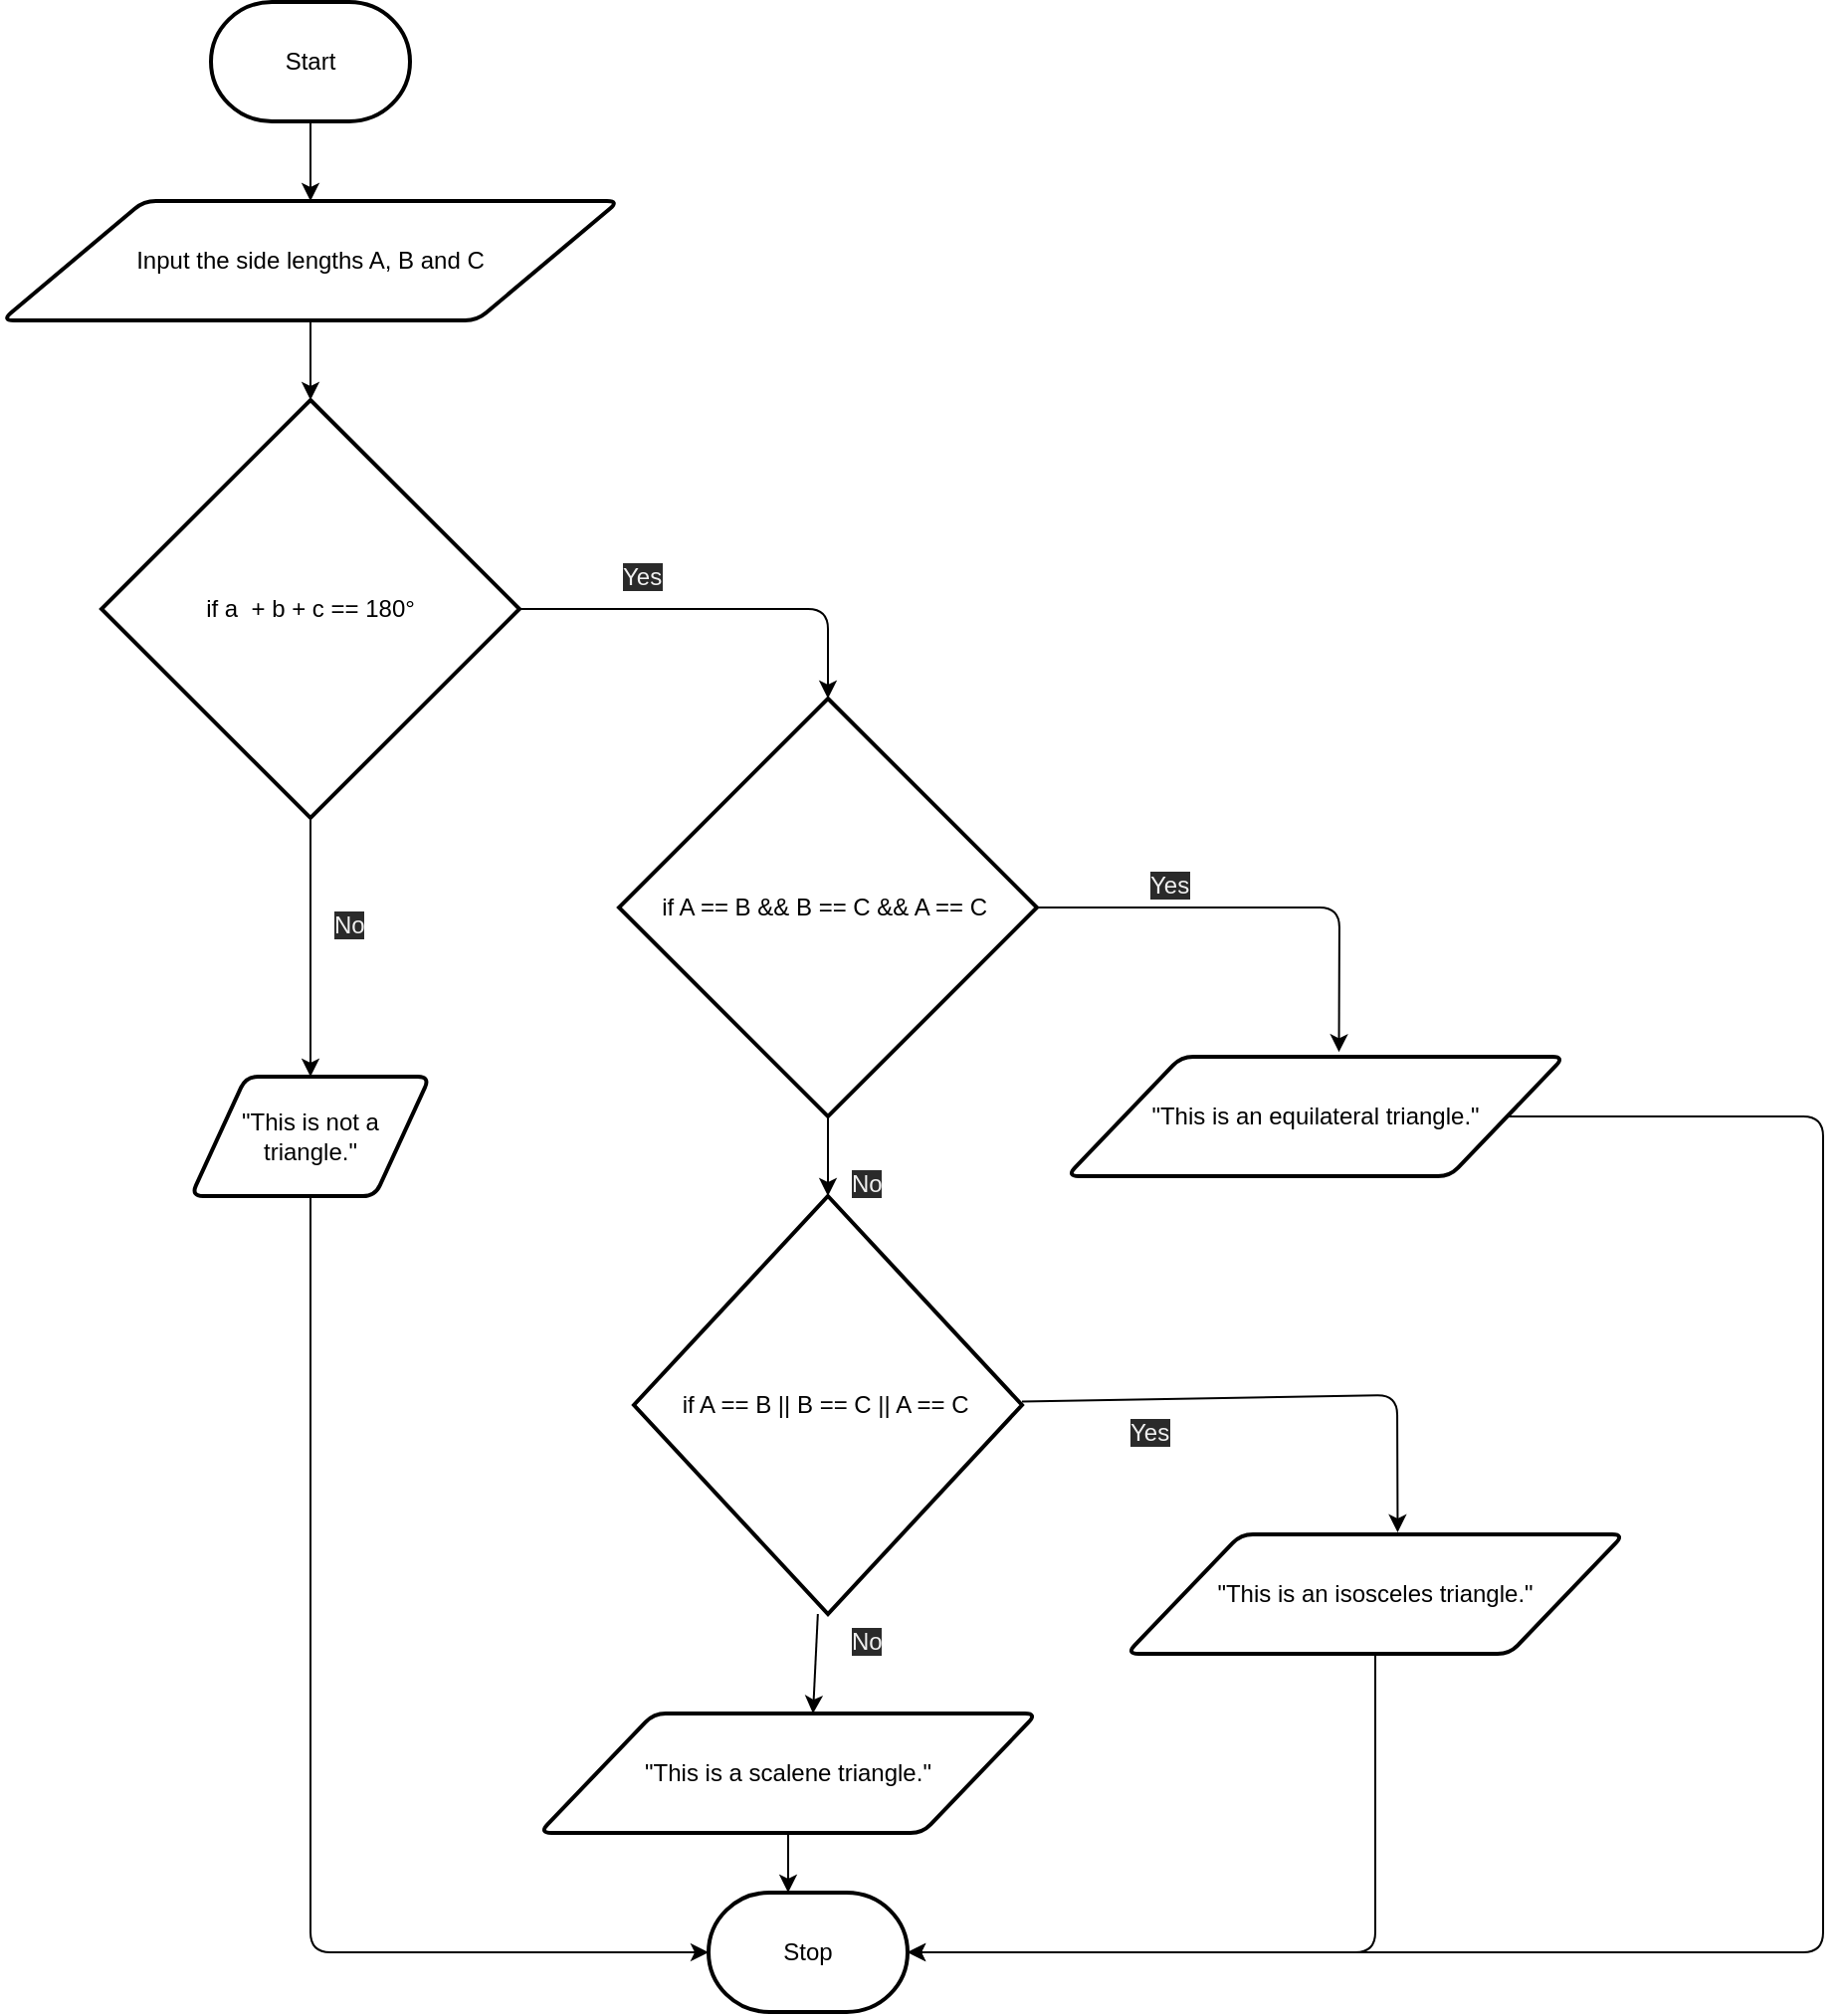<mxfile>
    <diagram id="GInHtZuMB5CcCfA9ihm7" name="Page-1">
        <mxGraphModel dx="754" dy="618" grid="1" gridSize="10" guides="1" tooltips="1" connect="1" arrows="1" fold="1" page="1" pageScale="1" pageWidth="850" pageHeight="1100" math="0" shadow="0">
            <root>
                <mxCell id="0"/>
                <mxCell id="1" parent="0"/>
                <mxCell id="7" style="edgeStyle=none;html=1;" parent="1" source="2" target="3" edge="1">
                    <mxGeometry relative="1" as="geometry"/>
                </mxCell>
                <mxCell id="2" value="Start" style="strokeWidth=2;html=1;shape=mxgraph.flowchart.terminator;whiteSpace=wrap;" parent="1" vertex="1">
                    <mxGeometry x="300" y="260" width="100" height="60" as="geometry"/>
                </mxCell>
                <mxCell id="8" style="edgeStyle=none;html=1;" parent="1" source="3" edge="1">
                    <mxGeometry relative="1" as="geometry">
                        <mxPoint x="350" y="460" as="targetPoint"/>
                    </mxGeometry>
                </mxCell>
                <mxCell id="3" value="Input the side lengths A, B and C" style="shape=parallelogram;html=1;strokeWidth=2;perimeter=parallelogramPerimeter;whiteSpace=wrap;rounded=1;arcSize=12;size=0.23;" parent="1" vertex="1">
                    <mxGeometry x="195" y="360" width="310" height="60" as="geometry"/>
                </mxCell>
                <mxCell id="9" style="edgeStyle=none;html=1;" parent="1" target="5" edge="1">
                    <mxGeometry relative="1" as="geometry">
                        <mxPoint x="350" y="560" as="sourcePoint"/>
                    </mxGeometry>
                </mxCell>
                <mxCell id="10" style="edgeStyle=none;html=1;" parent="1" source="5" target="6" edge="1">
                    <mxGeometry relative="1" as="geometry">
                        <Array as="points">
                            <mxPoint x="350" y="1240"/>
                        </Array>
                    </mxGeometry>
                </mxCell>
                <mxCell id="5" value="&quot;This is not a triangle.&quot;" style="shape=parallelogram;html=1;strokeWidth=2;perimeter=parallelogramPerimeter;whiteSpace=wrap;rounded=1;arcSize=12;size=0.23;" parent="1" vertex="1">
                    <mxGeometry x="290" y="800" width="120" height="60" as="geometry"/>
                </mxCell>
                <mxCell id="6" value="Stop" style="strokeWidth=2;html=1;shape=mxgraph.flowchart.terminator;whiteSpace=wrap;" parent="1" vertex="1">
                    <mxGeometry x="550" y="1210" width="100" height="60" as="geometry"/>
                </mxCell>
                <mxCell id="15" style="edgeStyle=none;html=1;exitX=1;exitY=0.5;exitDx=0;exitDy=0;exitPerimeter=0;entryX=0.5;entryY=0;entryDx=0;entryDy=0;entryPerimeter=0;" edge="1" parent="1" source="11" target="14">
                    <mxGeometry relative="1" as="geometry">
                        <Array as="points">
                            <mxPoint x="610" y="565"/>
                        </Array>
                    </mxGeometry>
                </mxCell>
                <mxCell id="11" value="if a&amp;nbsp; + b + c == 180°" style="strokeWidth=2;html=1;shape=mxgraph.flowchart.decision;whiteSpace=wrap;" vertex="1" parent="1">
                    <mxGeometry x="245" y="460" width="210" height="210" as="geometry"/>
                </mxCell>
                <mxCell id="12" value="&lt;span style=&quot;color: rgb(240 , 240 , 240) ; font-family: &amp;#34;helvetica&amp;#34; ; font-size: 12px ; font-style: normal ; font-weight: 400 ; letter-spacing: normal ; text-align: center ; text-indent: 0px ; text-transform: none ; word-spacing: 0px ; background-color: rgb(42 , 42 , 42) ; display: inline ; float: none&quot;&gt;No&lt;/span&gt;" style="text;whiteSpace=wrap;html=1;" vertex="1" parent="1">
                    <mxGeometry x="360" y="710" width="20" height="30" as="geometry"/>
                </mxCell>
                <mxCell id="17" style="edgeStyle=none;html=1;exitX=1;exitY=0.5;exitDx=0;exitDy=0;exitPerimeter=0;entryX=0.547;entryY=-0.039;entryDx=0;entryDy=0;entryPerimeter=0;" edge="1" parent="1" source="14" target="16">
                    <mxGeometry relative="1" as="geometry">
                        <Array as="points">
                            <mxPoint x="867" y="715"/>
                        </Array>
                    </mxGeometry>
                </mxCell>
                <mxCell id="21" style="edgeStyle=none;html=1;" edge="1" parent="1" source="14" target="20">
                    <mxGeometry relative="1" as="geometry"/>
                </mxCell>
                <mxCell id="14" value="if A == B &amp;amp;&amp;amp; B == C &amp;amp;&amp;amp; A == C&amp;nbsp;" style="strokeWidth=2;html=1;shape=mxgraph.flowchart.decision;whiteSpace=wrap;" vertex="1" parent="1">
                    <mxGeometry x="505" y="610" width="210" height="210" as="geometry"/>
                </mxCell>
                <mxCell id="35" style="edgeStyle=none;html=1;exitX=1;exitY=0.5;exitDx=0;exitDy=0;entryX=1;entryY=0.5;entryDx=0;entryDy=0;entryPerimeter=0;" edge="1" parent="1" source="16" target="6">
                    <mxGeometry relative="1" as="geometry">
                        <mxPoint x="1080" y="820" as="targetPoint"/>
                        <Array as="points">
                            <mxPoint x="1110" y="820"/>
                            <mxPoint x="1110" y="1240"/>
                        </Array>
                    </mxGeometry>
                </mxCell>
                <mxCell id="16" value="&quot;This is an equilateral triangle.&quot;" style="shape=parallelogram;html=1;strokeWidth=2;perimeter=parallelogramPerimeter;whiteSpace=wrap;rounded=1;arcSize=12;size=0.23;" vertex="1" parent="1">
                    <mxGeometry x="730" y="790" width="250" height="60" as="geometry"/>
                </mxCell>
                <mxCell id="18" value="&lt;span style=&quot;color: rgb(240 , 240 , 240) ; font-family: &amp;#34;helvetica&amp;#34; ; font-size: 12px ; font-style: normal ; font-weight: 400 ; letter-spacing: normal ; text-align: center ; text-indent: 0px ; text-transform: none ; word-spacing: 0px ; background-color: rgb(42 , 42 , 42) ; display: inline ; float: none&quot;&gt;Yes&lt;/span&gt;" style="text;whiteSpace=wrap;html=1;" vertex="1" parent="1">
                    <mxGeometry x="505" y="535" width="20" height="30" as="geometry"/>
                </mxCell>
                <mxCell id="19" value="&lt;span style=&quot;color: rgb(240, 240, 240); font-family: helvetica; font-size: 12px; font-style: normal; font-weight: 400; letter-spacing: normal; text-align: center; text-indent: 0px; text-transform: none; word-spacing: 0px; background-color: rgb(42, 42, 42); display: inline; float: none;&quot;&gt;Yes&lt;/span&gt;" style="text;whiteSpace=wrap;html=1;" vertex="1" parent="1">
                    <mxGeometry x="770" y="690" width="50" height="30" as="geometry"/>
                </mxCell>
                <mxCell id="24" style="edgeStyle=none;html=1;entryX=0.545;entryY=-0.017;entryDx=0;entryDy=0;entryPerimeter=0;" edge="1" parent="1" source="20" target="23">
                    <mxGeometry relative="1" as="geometry">
                        <mxPoint x="890" y="980" as="targetPoint"/>
                        <Array as="points">
                            <mxPoint x="896" y="960"/>
                        </Array>
                    </mxGeometry>
                </mxCell>
                <mxCell id="29" style="edgeStyle=none;html=1;entryX=0.55;entryY=0;entryDx=0;entryDy=0;entryPerimeter=0;" edge="1" parent="1" source="20" target="27">
                    <mxGeometry relative="1" as="geometry"/>
                </mxCell>
                <mxCell id="20" value="if A == B || B == C || A == C&amp;nbsp;" style="strokeWidth=2;html=1;shape=mxgraph.flowchart.decision;whiteSpace=wrap;" vertex="1" parent="1">
                    <mxGeometry x="512.5" y="860" width="195" height="210" as="geometry"/>
                </mxCell>
                <mxCell id="22" value="&lt;span style=&quot;color: rgb(240 , 240 , 240) ; font-family: &amp;#34;helvetica&amp;#34; ; font-size: 12px ; font-style: normal ; font-weight: 400 ; letter-spacing: normal ; text-align: center ; text-indent: 0px ; text-transform: none ; word-spacing: 0px ; background-color: rgb(42 , 42 , 42) ; display: inline ; float: none&quot;&gt;No&lt;/span&gt;" style="text;whiteSpace=wrap;html=1;" vertex="1" parent="1">
                    <mxGeometry x="620" y="840" width="20" height="30" as="geometry"/>
                </mxCell>
                <mxCell id="31" style="edgeStyle=none;html=1;entryX=1;entryY=0.5;entryDx=0;entryDy=0;entryPerimeter=0;" edge="1" parent="1" source="23" target="6">
                    <mxGeometry relative="1" as="geometry">
                        <Array as="points">
                            <mxPoint x="885" y="1240"/>
                        </Array>
                    </mxGeometry>
                </mxCell>
                <mxCell id="23" value="&quot;This is an&amp;nbsp;isosceles triangle.&quot;" style="shape=parallelogram;html=1;strokeWidth=2;perimeter=parallelogramPerimeter;whiteSpace=wrap;rounded=1;arcSize=12;size=0.23;" vertex="1" parent="1">
                    <mxGeometry x="760" y="1030" width="250" height="60" as="geometry"/>
                </mxCell>
                <mxCell id="25" value="&lt;span style=&quot;color: rgb(240, 240, 240); font-family: helvetica; font-size: 12px; font-style: normal; font-weight: 400; letter-spacing: normal; text-align: center; text-indent: 0px; text-transform: none; word-spacing: 0px; background-color: rgb(42, 42, 42); display: inline; float: none;&quot;&gt;Yes&lt;/span&gt;" style="text;whiteSpace=wrap;html=1;" vertex="1" parent="1">
                    <mxGeometry x="760" y="965" width="50" height="30" as="geometry"/>
                </mxCell>
                <mxCell id="30" style="edgeStyle=none;html=1;entryX=0.4;entryY=0;entryDx=0;entryDy=0;entryPerimeter=0;" edge="1" parent="1" source="27" target="6">
                    <mxGeometry relative="1" as="geometry"/>
                </mxCell>
                <mxCell id="27" value="&quot;This is a scalene triangle.&quot;" style="shape=parallelogram;html=1;strokeWidth=2;perimeter=parallelogramPerimeter;whiteSpace=wrap;rounded=1;arcSize=12;size=0.23;" vertex="1" parent="1">
                    <mxGeometry x="465" y="1120" width="250" height="60" as="geometry"/>
                </mxCell>
                <mxCell id="33" value="&lt;span style=&quot;color: rgb(240 , 240 , 240) ; font-family: &amp;#34;helvetica&amp;#34; ; font-size: 12px ; font-style: normal ; font-weight: 400 ; letter-spacing: normal ; text-align: center ; text-indent: 0px ; text-transform: none ; word-spacing: 0px ; background-color: rgb(42 , 42 , 42) ; display: inline ; float: none&quot;&gt;No&lt;/span&gt;" style="text;whiteSpace=wrap;html=1;" vertex="1" parent="1">
                    <mxGeometry x="620" y="1070" width="20" height="30" as="geometry"/>
                </mxCell>
            </root>
        </mxGraphModel>
    </diagram>
</mxfile>